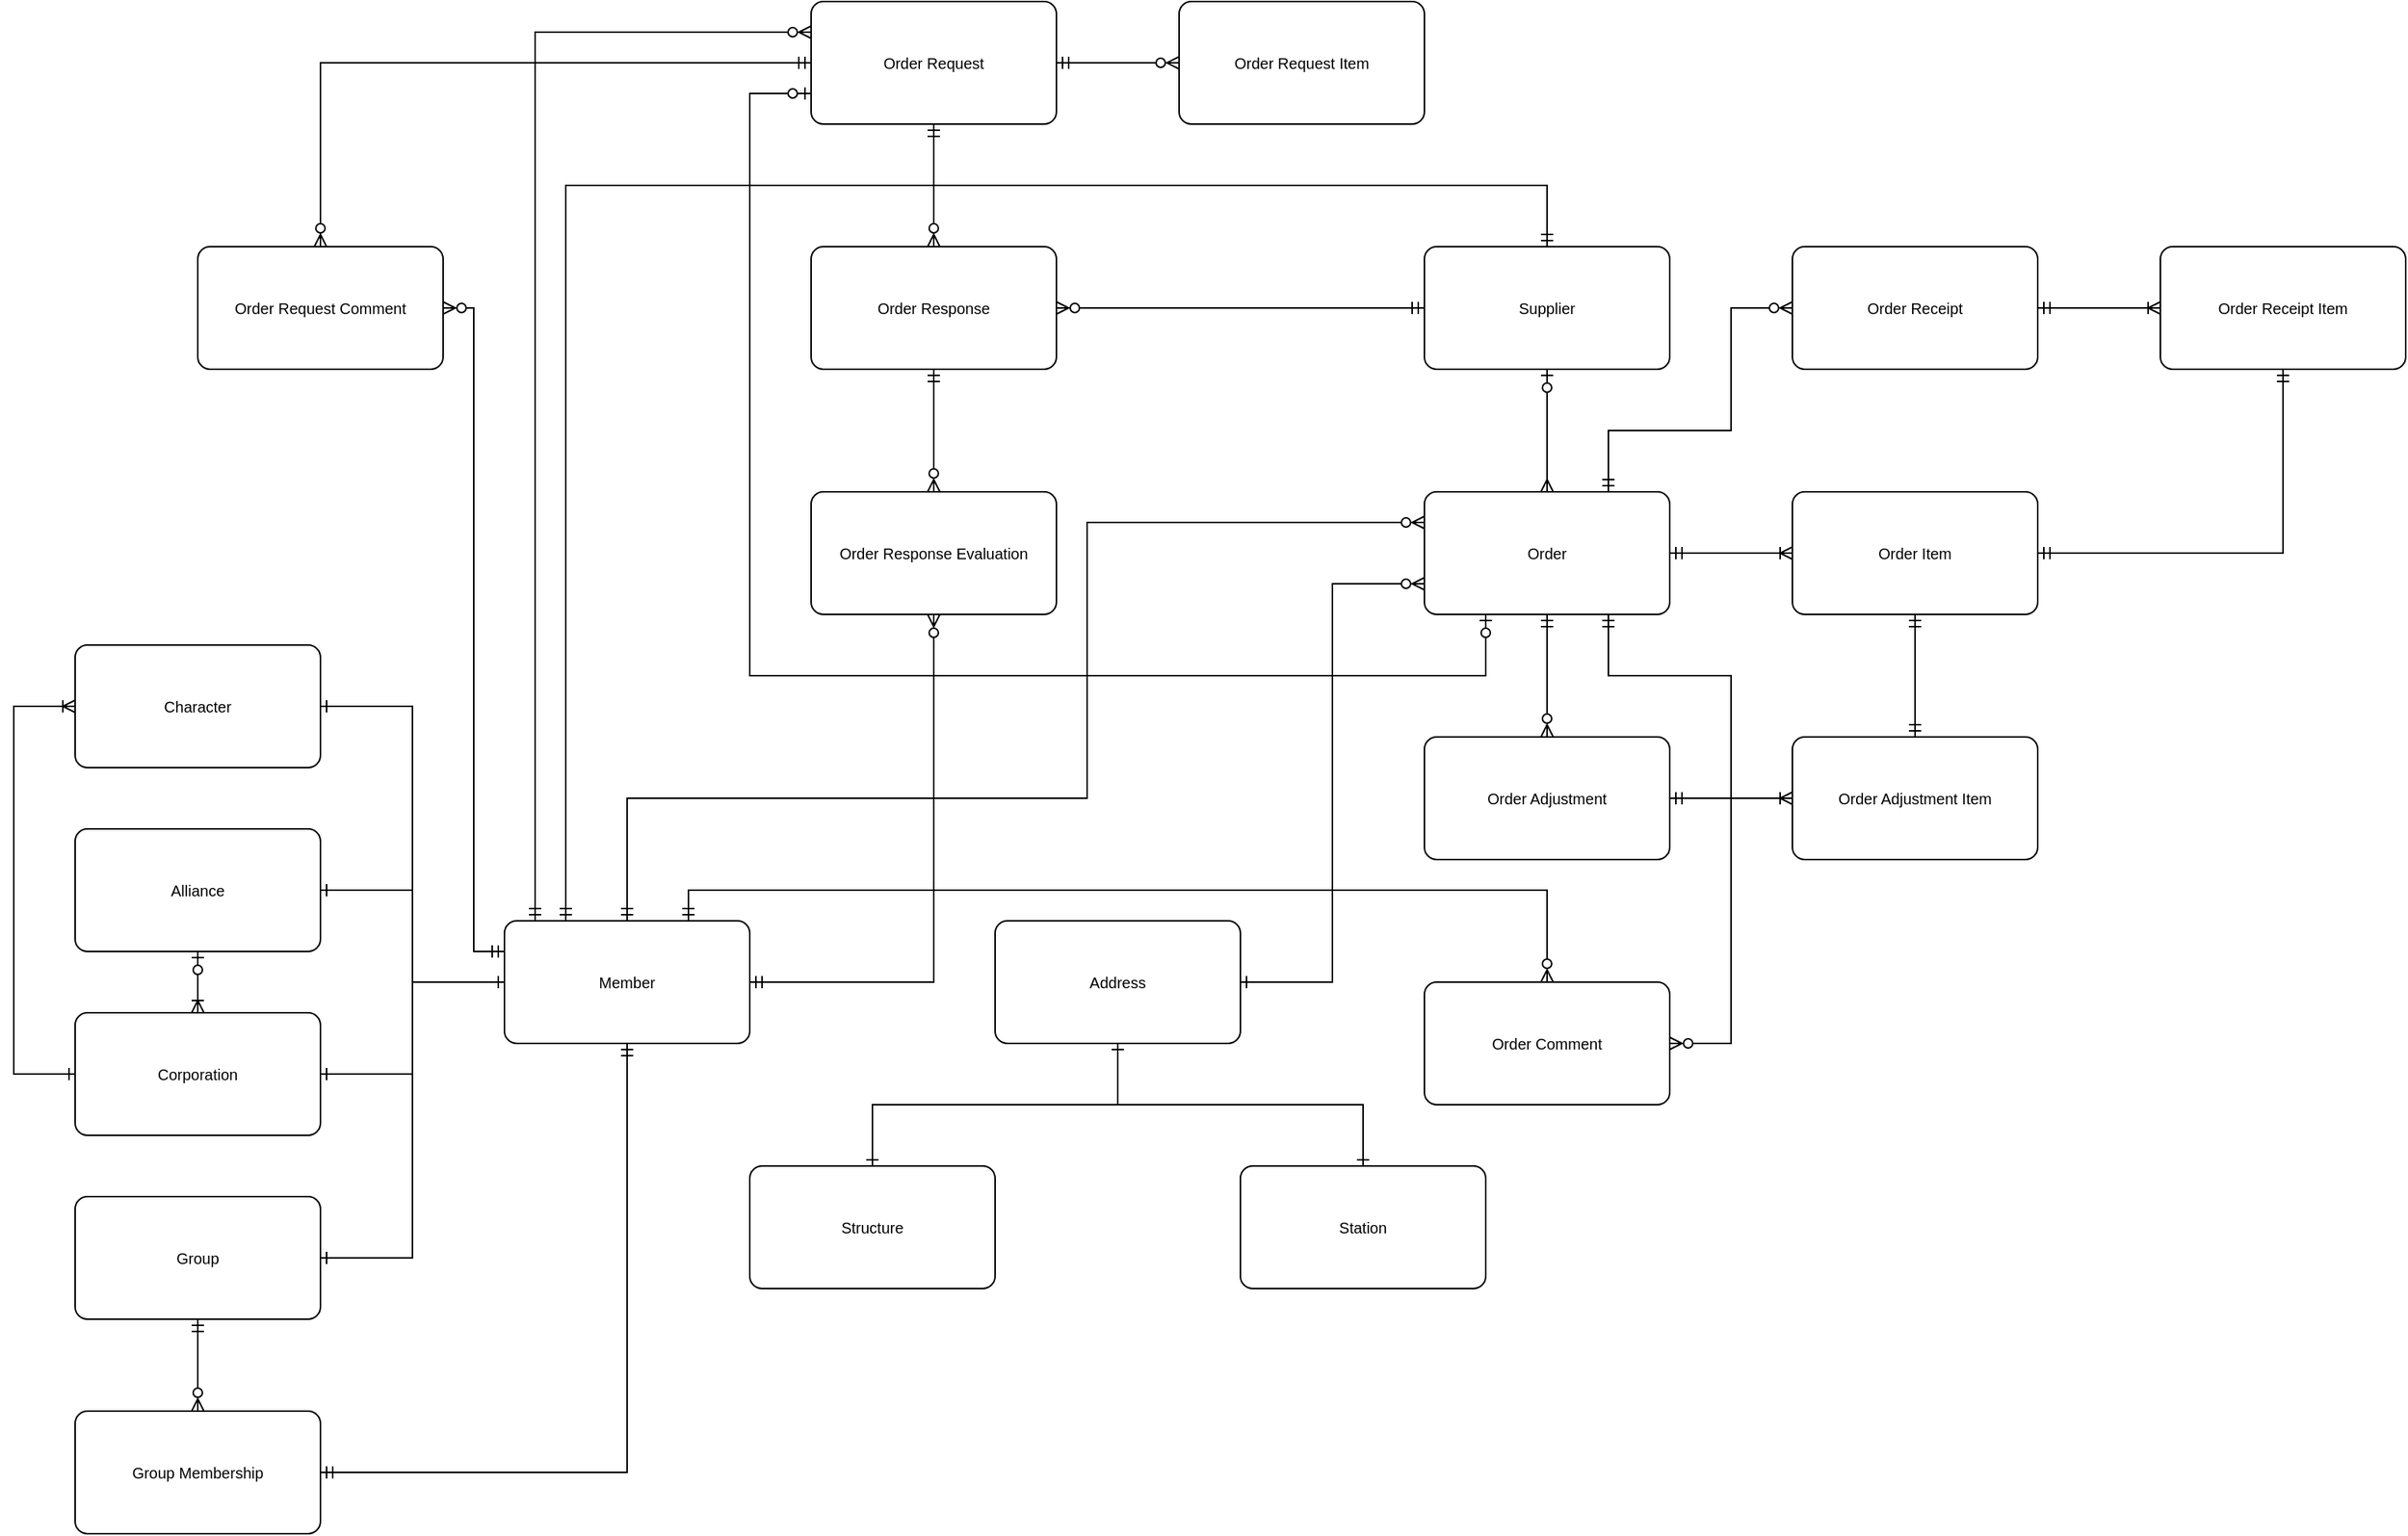 <mxfile version="18.0.7" type="github">
  <diagram id="UPXCaPIzLLvnlWZZlY-7" name="Page-1">
    <mxGraphModel dx="2076" dy="1104" grid="1" gridSize="10" guides="1" tooltips="1" connect="1" arrows="1" fold="1" page="1" pageScale="1" pageWidth="850" pageHeight="1100" math="0" shadow="0">
      <root>
        <mxCell id="0" />
        <mxCell id="1" parent="0" />
        <mxCell id="CTiRFfsjw4jbH4-1-Eue-14" style="edgeStyle=orthogonalEdgeStyle;rounded=0;orthogonalLoop=1;jettySize=auto;html=1;fontSize=10;endArrow=ERzeroToOne;endFill=0;startArrow=ERmany;startFill=0;" edge="1" parent="1" source="CTiRFfsjw4jbH4-1-Eue-1" target="CTiRFfsjw4jbH4-1-Eue-13">
          <mxGeometry relative="1" as="geometry" />
        </mxCell>
        <mxCell id="CTiRFfsjw4jbH4-1-Eue-15" style="edgeStyle=orthogonalEdgeStyle;rounded=0;orthogonalLoop=1;jettySize=auto;html=1;fontSize=10;endArrow=ERoneToMany;endFill=0;startArrow=ERmandOne;startFill=0;" edge="1" parent="1" source="CTiRFfsjw4jbH4-1-Eue-1" target="CTiRFfsjw4jbH4-1-Eue-6">
          <mxGeometry relative="1" as="geometry" />
        </mxCell>
        <mxCell id="CTiRFfsjw4jbH4-1-Eue-16" style="edgeStyle=orthogonalEdgeStyle;rounded=0;orthogonalLoop=1;jettySize=auto;html=1;fontSize=10;endArrow=ERzeroToMany;endFill=0;startArrow=ERmandOne;startFill=0;" edge="1" parent="1" source="CTiRFfsjw4jbH4-1-Eue-1" target="CTiRFfsjw4jbH4-1-Eue-7">
          <mxGeometry relative="1" as="geometry" />
        </mxCell>
        <mxCell id="CTiRFfsjw4jbH4-1-Eue-27" style="edgeStyle=orthogonalEdgeStyle;rounded=0;orthogonalLoop=1;jettySize=auto;html=1;entryX=0;entryY=0.5;entryDx=0;entryDy=0;fontSize=10;endArrow=ERzeroToMany;endFill=0;startArrow=ERmandOne;startFill=0;" edge="1" parent="1" source="CTiRFfsjw4jbH4-1-Eue-1" target="CTiRFfsjw4jbH4-1-Eue-25">
          <mxGeometry relative="1" as="geometry">
            <Array as="points">
              <mxPoint x="400" y="320" />
              <mxPoint x="480" y="320" />
              <mxPoint x="480" y="240" />
            </Array>
          </mxGeometry>
        </mxCell>
        <mxCell id="CTiRFfsjw4jbH4-1-Eue-64" style="edgeStyle=orthogonalEdgeStyle;rounded=0;orthogonalLoop=1;jettySize=auto;html=1;fontSize=10;startArrow=ERmandOne;startFill=0;endArrow=ERzeroToMany;endFill=0;" edge="1" parent="1" source="CTiRFfsjw4jbH4-1-Eue-1" target="CTiRFfsjw4jbH4-1-Eue-63">
          <mxGeometry relative="1" as="geometry">
            <Array as="points">
              <mxPoint x="400" y="480" />
              <mxPoint x="480" y="480" />
              <mxPoint x="480" y="720" />
            </Array>
          </mxGeometry>
        </mxCell>
        <mxCell id="CTiRFfsjw4jbH4-1-Eue-1" value="Order" style="rounded=1;arcSize=10;whiteSpace=wrap;html=1;align=center;fontSize=10;" vertex="1" parent="1">
          <mxGeometry x="280" y="360" width="160" height="80" as="geometry" />
        </mxCell>
        <mxCell id="CTiRFfsjw4jbH4-1-Eue-6" value="Order Item" style="rounded=1;arcSize=10;whiteSpace=wrap;html=1;align=center;fontSize=10;" vertex="1" parent="1">
          <mxGeometry x="520" y="360" width="160" height="80" as="geometry" />
        </mxCell>
        <mxCell id="CTiRFfsjw4jbH4-1-Eue-17" style="edgeStyle=orthogonalEdgeStyle;rounded=0;orthogonalLoop=1;jettySize=auto;html=1;fontSize=10;endArrow=ERoneToMany;endFill=0;startArrow=ERmandOne;startFill=0;" edge="1" parent="1" source="CTiRFfsjw4jbH4-1-Eue-7" target="CTiRFfsjw4jbH4-1-Eue-8">
          <mxGeometry relative="1" as="geometry" />
        </mxCell>
        <mxCell id="CTiRFfsjw4jbH4-1-Eue-7" value="Order Adjustment" style="rounded=1;arcSize=10;whiteSpace=wrap;html=1;align=center;fontSize=10;" vertex="1" parent="1">
          <mxGeometry x="280" y="520" width="160" height="80" as="geometry" />
        </mxCell>
        <mxCell id="CTiRFfsjw4jbH4-1-Eue-18" style="edgeStyle=orthogonalEdgeStyle;rounded=0;orthogonalLoop=1;jettySize=auto;html=1;fontSize=10;endArrow=ERmandOne;endFill=0;startArrow=ERmandOne;startFill=0;" edge="1" parent="1" source="CTiRFfsjw4jbH4-1-Eue-8" target="CTiRFfsjw4jbH4-1-Eue-6">
          <mxGeometry relative="1" as="geometry" />
        </mxCell>
        <mxCell id="CTiRFfsjw4jbH4-1-Eue-8" value="Order Adjustment Item" style="rounded=1;arcSize=10;whiteSpace=wrap;html=1;align=center;fontSize=10;" vertex="1" parent="1">
          <mxGeometry x="520" y="520" width="160" height="80" as="geometry" />
        </mxCell>
        <mxCell id="CTiRFfsjw4jbH4-1-Eue-21" style="edgeStyle=orthogonalEdgeStyle;rounded=0;orthogonalLoop=1;jettySize=auto;html=1;fontSize=10;endArrow=ERzeroToMany;endFill=0;startArrow=ERmandOne;startFill=0;" edge="1" parent="1" source="CTiRFfsjw4jbH4-1-Eue-9" target="CTiRFfsjw4jbH4-1-Eue-11">
          <mxGeometry relative="1" as="geometry" />
        </mxCell>
        <mxCell id="CTiRFfsjw4jbH4-1-Eue-23" style="edgeStyle=orthogonalEdgeStyle;rounded=0;orthogonalLoop=1;jettySize=auto;html=1;entryX=0.25;entryY=1;entryDx=0;entryDy=0;fontSize=10;endArrow=ERzeroToOne;endFill=0;startArrow=ERzeroToOne;startFill=0;" edge="1" parent="1" source="CTiRFfsjw4jbH4-1-Eue-9" target="CTiRFfsjw4jbH4-1-Eue-1">
          <mxGeometry relative="1" as="geometry">
            <Array as="points">
              <mxPoint x="-160" y="100" />
              <mxPoint x="-160" y="480" />
              <mxPoint x="320" y="480" />
            </Array>
          </mxGeometry>
        </mxCell>
        <mxCell id="CTiRFfsjw4jbH4-1-Eue-24" style="edgeStyle=orthogonalEdgeStyle;rounded=0;orthogonalLoop=1;jettySize=auto;html=1;fontSize=10;endArrow=ERzeroToMany;endFill=0;startArrow=ERmandOne;startFill=0;" edge="1" parent="1" source="CTiRFfsjw4jbH4-1-Eue-9" target="CTiRFfsjw4jbH4-1-Eue-10">
          <mxGeometry relative="1" as="geometry" />
        </mxCell>
        <mxCell id="CTiRFfsjw4jbH4-1-Eue-61" style="edgeStyle=orthogonalEdgeStyle;rounded=0;orthogonalLoop=1;jettySize=auto;html=1;fontSize=10;startArrow=ERmandOne;startFill=0;endArrow=ERzeroToMany;endFill=0;" edge="1" parent="1" source="CTiRFfsjw4jbH4-1-Eue-9" target="CTiRFfsjw4jbH4-1-Eue-60">
          <mxGeometry relative="1" as="geometry" />
        </mxCell>
        <mxCell id="CTiRFfsjw4jbH4-1-Eue-9" value="Order Request" style="rounded=1;arcSize=10;whiteSpace=wrap;html=1;align=center;fontSize=10;" vertex="1" parent="1">
          <mxGeometry x="-120" y="40" width="160" height="80" as="geometry" />
        </mxCell>
        <mxCell id="CTiRFfsjw4jbH4-1-Eue-10" value="Order Request Item" style="rounded=1;arcSize=10;whiteSpace=wrap;html=1;align=center;fontSize=10;" vertex="1" parent="1">
          <mxGeometry x="120" y="40" width="160" height="80" as="geometry" />
        </mxCell>
        <mxCell id="CTiRFfsjw4jbH4-1-Eue-20" style="edgeStyle=orthogonalEdgeStyle;rounded=0;orthogonalLoop=1;jettySize=auto;html=1;fontSize=10;endArrow=ERzeroToMany;endFill=0;startArrow=ERmandOne;startFill=0;" edge="1" parent="1" source="CTiRFfsjw4jbH4-1-Eue-11" target="CTiRFfsjw4jbH4-1-Eue-12">
          <mxGeometry relative="1" as="geometry" />
        </mxCell>
        <mxCell id="CTiRFfsjw4jbH4-1-Eue-11" value="Order Response" style="rounded=1;arcSize=10;whiteSpace=wrap;html=1;align=center;fontSize=10;" vertex="1" parent="1">
          <mxGeometry x="-120" y="200" width="160" height="80" as="geometry" />
        </mxCell>
        <mxCell id="CTiRFfsjw4jbH4-1-Eue-12" value="Order Response Evaluation" style="rounded=1;arcSize=10;whiteSpace=wrap;html=1;align=center;fontSize=10;" vertex="1" parent="1">
          <mxGeometry x="-120" y="360" width="160" height="80" as="geometry" />
        </mxCell>
        <mxCell id="CTiRFfsjw4jbH4-1-Eue-22" style="edgeStyle=orthogonalEdgeStyle;rounded=0;orthogonalLoop=1;jettySize=auto;html=1;fontSize=10;endArrow=ERzeroToMany;endFill=0;startArrow=ERmandOne;startFill=0;" edge="1" parent="1" source="CTiRFfsjw4jbH4-1-Eue-13" target="CTiRFfsjw4jbH4-1-Eue-11">
          <mxGeometry relative="1" as="geometry" />
        </mxCell>
        <mxCell id="CTiRFfsjw4jbH4-1-Eue-43" style="edgeStyle=orthogonalEdgeStyle;rounded=0;orthogonalLoop=1;jettySize=auto;html=1;fontSize=10;startArrow=ERmandOne;startFill=0;endArrow=ERmandOne;endFill=0;" edge="1" parent="1" source="CTiRFfsjw4jbH4-1-Eue-13" target="CTiRFfsjw4jbH4-1-Eue-34">
          <mxGeometry relative="1" as="geometry">
            <Array as="points">
              <mxPoint x="360" y="160" />
              <mxPoint x="-280" y="160" />
            </Array>
          </mxGeometry>
        </mxCell>
        <mxCell id="CTiRFfsjw4jbH4-1-Eue-13" value="Supplier" style="rounded=1;arcSize=10;whiteSpace=wrap;html=1;align=center;fontSize=10;" vertex="1" parent="1">
          <mxGeometry x="280" y="200" width="160" height="80" as="geometry" />
        </mxCell>
        <mxCell id="CTiRFfsjw4jbH4-1-Eue-36" style="edgeStyle=orthogonalEdgeStyle;rounded=0;orthogonalLoop=1;jettySize=auto;html=1;fontSize=10;startArrow=ERmandOne;startFill=0;endArrow=ERoneToMany;endFill=0;" edge="1" parent="1" source="CTiRFfsjw4jbH4-1-Eue-25" target="CTiRFfsjw4jbH4-1-Eue-35">
          <mxGeometry relative="1" as="geometry" />
        </mxCell>
        <mxCell id="CTiRFfsjw4jbH4-1-Eue-25" value="Order Receipt" style="rounded=1;arcSize=10;whiteSpace=wrap;html=1;align=center;fontSize=10;" vertex="1" parent="1">
          <mxGeometry x="520" y="200" width="160" height="80" as="geometry" />
        </mxCell>
        <mxCell id="CTiRFfsjw4jbH4-1-Eue-31" style="edgeStyle=orthogonalEdgeStyle;rounded=0;orthogonalLoop=1;jettySize=auto;html=1;entryX=0;entryY=0.75;entryDx=0;entryDy=0;fontSize=10;endArrow=ERzeroToMany;endFill=0;startArrow=ERone;startFill=0;" edge="1" parent="1" source="CTiRFfsjw4jbH4-1-Eue-30" target="CTiRFfsjw4jbH4-1-Eue-1">
          <mxGeometry relative="1" as="geometry" />
        </mxCell>
        <mxCell id="CTiRFfsjw4jbH4-1-Eue-30" value="Address" style="rounded=1;arcSize=10;whiteSpace=wrap;html=1;align=center;fontSize=10;" vertex="1" parent="1">
          <mxGeometry y="640" width="160" height="80" as="geometry" />
        </mxCell>
        <mxCell id="CTiRFfsjw4jbH4-1-Eue-41" style="edgeStyle=orthogonalEdgeStyle;rounded=0;orthogonalLoop=1;jettySize=auto;html=1;fontSize=10;startArrow=ERone;startFill=0;endArrow=ERone;endFill=0;" edge="1" parent="1" source="CTiRFfsjw4jbH4-1-Eue-32">
          <mxGeometry relative="1" as="geometry">
            <mxPoint x="80" y="720" as="targetPoint" />
            <Array as="points">
              <mxPoint x="-80" y="760" />
              <mxPoint x="80" y="760" />
              <mxPoint x="80" y="720" />
            </Array>
          </mxGeometry>
        </mxCell>
        <mxCell id="CTiRFfsjw4jbH4-1-Eue-32" value="Structure" style="rounded=1;arcSize=10;whiteSpace=wrap;html=1;align=center;fontSize=10;" vertex="1" parent="1">
          <mxGeometry x="-160" y="800" width="160" height="80" as="geometry" />
        </mxCell>
        <mxCell id="CTiRFfsjw4jbH4-1-Eue-42" style="edgeStyle=orthogonalEdgeStyle;rounded=0;orthogonalLoop=1;jettySize=auto;html=1;entryX=0.5;entryY=1;entryDx=0;entryDy=0;fontSize=10;startArrow=ERone;startFill=0;endArrow=ERone;endFill=0;" edge="1" parent="1" source="CTiRFfsjw4jbH4-1-Eue-33" target="CTiRFfsjw4jbH4-1-Eue-30">
          <mxGeometry relative="1" as="geometry" />
        </mxCell>
        <mxCell id="CTiRFfsjw4jbH4-1-Eue-33" value="Station" style="rounded=1;arcSize=10;whiteSpace=wrap;html=1;align=center;fontSize=10;" vertex="1" parent="1">
          <mxGeometry x="160" y="800" width="160" height="80" as="geometry" />
        </mxCell>
        <mxCell id="CTiRFfsjw4jbH4-1-Eue-38" style="edgeStyle=orthogonalEdgeStyle;rounded=0;orthogonalLoop=1;jettySize=auto;html=1;fontSize=10;startArrow=ERmandOne;startFill=0;endArrow=ERzeroToMany;endFill=0;" edge="1" parent="1" source="CTiRFfsjw4jbH4-1-Eue-34" target="CTiRFfsjw4jbH4-1-Eue-12">
          <mxGeometry relative="1" as="geometry" />
        </mxCell>
        <mxCell id="CTiRFfsjw4jbH4-1-Eue-39" style="edgeStyle=orthogonalEdgeStyle;rounded=0;orthogonalLoop=1;jettySize=auto;html=1;entryX=0;entryY=0.25;entryDx=0;entryDy=0;fontSize=10;startArrow=ERmandOne;startFill=0;endArrow=ERzeroToMany;endFill=0;" edge="1" parent="1" source="CTiRFfsjw4jbH4-1-Eue-34" target="CTiRFfsjw4jbH4-1-Eue-1">
          <mxGeometry relative="1" as="geometry">
            <Array as="points">
              <mxPoint x="-240" y="560" />
              <mxPoint x="60" y="560" />
              <mxPoint x="60" y="380" />
            </Array>
          </mxGeometry>
        </mxCell>
        <mxCell id="CTiRFfsjw4jbH4-1-Eue-45" style="edgeStyle=orthogonalEdgeStyle;rounded=0;orthogonalLoop=1;jettySize=auto;html=1;entryX=0;entryY=0.25;entryDx=0;entryDy=0;fontSize=10;startArrow=ERmandOne;startFill=0;endArrow=ERzeroToMany;endFill=0;" edge="1" parent="1" source="CTiRFfsjw4jbH4-1-Eue-34" target="CTiRFfsjw4jbH4-1-Eue-9">
          <mxGeometry relative="1" as="geometry">
            <Array as="points">
              <mxPoint x="-300" y="60" />
            </Array>
          </mxGeometry>
        </mxCell>
        <mxCell id="CTiRFfsjw4jbH4-1-Eue-62" style="edgeStyle=orthogonalEdgeStyle;rounded=0;orthogonalLoop=1;jettySize=auto;html=1;fontSize=10;startArrow=ERmandOne;startFill=0;endArrow=ERzeroToMany;endFill=0;" edge="1" parent="1" source="CTiRFfsjw4jbH4-1-Eue-34" target="CTiRFfsjw4jbH4-1-Eue-60">
          <mxGeometry relative="1" as="geometry">
            <Array as="points">
              <mxPoint x="-340" y="660" />
              <mxPoint x="-340" y="240" />
            </Array>
          </mxGeometry>
        </mxCell>
        <mxCell id="CTiRFfsjw4jbH4-1-Eue-34" value="Member" style="rounded=1;arcSize=10;whiteSpace=wrap;html=1;align=center;fontSize=10;" vertex="1" parent="1">
          <mxGeometry x="-320" y="640" width="160" height="80" as="geometry" />
        </mxCell>
        <mxCell id="CTiRFfsjw4jbH4-1-Eue-37" style="edgeStyle=orthogonalEdgeStyle;rounded=0;orthogonalLoop=1;jettySize=auto;html=1;fontSize=10;startArrow=ERmandOne;startFill=0;endArrow=ERmandOne;endFill=0;" edge="1" parent="1" source="CTiRFfsjw4jbH4-1-Eue-35" target="CTiRFfsjw4jbH4-1-Eue-6">
          <mxGeometry relative="1" as="geometry">
            <Array as="points">
              <mxPoint x="840" y="400" />
            </Array>
          </mxGeometry>
        </mxCell>
        <mxCell id="CTiRFfsjw4jbH4-1-Eue-35" value="Order Receipt Item" style="rounded=1;arcSize=10;whiteSpace=wrap;html=1;align=center;fontSize=10;" vertex="1" parent="1">
          <mxGeometry x="760" y="200" width="160" height="80" as="geometry" />
        </mxCell>
        <mxCell id="CTiRFfsjw4jbH4-1-Eue-50" style="edgeStyle=orthogonalEdgeStyle;rounded=0;orthogonalLoop=1;jettySize=auto;html=1;entryX=0;entryY=0.5;entryDx=0;entryDy=0;fontSize=10;startArrow=ERone;startFill=0;endArrow=ERone;endFill=0;" edge="1" parent="1" source="CTiRFfsjw4jbH4-1-Eue-46" target="CTiRFfsjw4jbH4-1-Eue-34">
          <mxGeometry relative="1" as="geometry" />
        </mxCell>
        <mxCell id="CTiRFfsjw4jbH4-1-Eue-57" style="edgeStyle=orthogonalEdgeStyle;rounded=0;orthogonalLoop=1;jettySize=auto;html=1;entryX=0;entryY=0.5;entryDx=0;entryDy=0;fontSize=10;startArrow=ERoneToMany;startFill=0;endArrow=ERone;endFill=0;" edge="1" parent="1" source="CTiRFfsjw4jbH4-1-Eue-46" target="CTiRFfsjw4jbH4-1-Eue-48">
          <mxGeometry relative="1" as="geometry">
            <Array as="points">
              <mxPoint x="-640" y="500" />
              <mxPoint x="-640" y="740" />
            </Array>
          </mxGeometry>
        </mxCell>
        <mxCell id="CTiRFfsjw4jbH4-1-Eue-46" value="Character" style="rounded=1;arcSize=10;whiteSpace=wrap;html=1;align=center;fontSize=10;" vertex="1" parent="1">
          <mxGeometry x="-600" y="460" width="160" height="80" as="geometry" />
        </mxCell>
        <mxCell id="CTiRFfsjw4jbH4-1-Eue-51" style="edgeStyle=orthogonalEdgeStyle;rounded=0;orthogonalLoop=1;jettySize=auto;html=1;fontSize=10;startArrow=ERone;startFill=0;endArrow=ERone;endFill=0;" edge="1" parent="1" source="CTiRFfsjw4jbH4-1-Eue-47" target="CTiRFfsjw4jbH4-1-Eue-34">
          <mxGeometry relative="1" as="geometry" />
        </mxCell>
        <mxCell id="CTiRFfsjw4jbH4-1-Eue-47" value="Alliance" style="rounded=1;arcSize=10;whiteSpace=wrap;html=1;align=center;fontSize=10;" vertex="1" parent="1">
          <mxGeometry x="-600" y="580" width="160" height="80" as="geometry" />
        </mxCell>
        <mxCell id="CTiRFfsjw4jbH4-1-Eue-52" style="edgeStyle=orthogonalEdgeStyle;rounded=0;orthogonalLoop=1;jettySize=auto;html=1;fontSize=10;startArrow=ERone;startFill=0;endArrow=ERone;endFill=0;" edge="1" parent="1" source="CTiRFfsjw4jbH4-1-Eue-48" target="CTiRFfsjw4jbH4-1-Eue-34">
          <mxGeometry relative="1" as="geometry" />
        </mxCell>
        <mxCell id="CTiRFfsjw4jbH4-1-Eue-58" style="edgeStyle=orthogonalEdgeStyle;rounded=0;orthogonalLoop=1;jettySize=auto;html=1;fontSize=10;startArrow=ERoneToMany;startFill=0;endArrow=ERzeroToOne;endFill=0;" edge="1" parent="1" source="CTiRFfsjw4jbH4-1-Eue-48" target="CTiRFfsjw4jbH4-1-Eue-47">
          <mxGeometry relative="1" as="geometry" />
        </mxCell>
        <mxCell id="CTiRFfsjw4jbH4-1-Eue-48" value="Corporation" style="rounded=1;arcSize=10;whiteSpace=wrap;html=1;align=center;fontSize=10;" vertex="1" parent="1">
          <mxGeometry x="-600" y="700" width="160" height="80" as="geometry" />
        </mxCell>
        <mxCell id="CTiRFfsjw4jbH4-1-Eue-53" style="edgeStyle=orthogonalEdgeStyle;rounded=0;orthogonalLoop=1;jettySize=auto;html=1;entryX=0;entryY=0.5;entryDx=0;entryDy=0;fontSize=10;startArrow=ERone;startFill=0;endArrow=ERone;endFill=0;" edge="1" parent="1" source="CTiRFfsjw4jbH4-1-Eue-49" target="CTiRFfsjw4jbH4-1-Eue-34">
          <mxGeometry relative="1" as="geometry" />
        </mxCell>
        <mxCell id="CTiRFfsjw4jbH4-1-Eue-55" style="edgeStyle=orthogonalEdgeStyle;rounded=0;orthogonalLoop=1;jettySize=auto;html=1;fontSize=10;startArrow=ERmandOne;startFill=0;endArrow=ERzeroToMany;endFill=0;" edge="1" parent="1" source="CTiRFfsjw4jbH4-1-Eue-49" target="CTiRFfsjw4jbH4-1-Eue-54">
          <mxGeometry relative="1" as="geometry" />
        </mxCell>
        <mxCell id="CTiRFfsjw4jbH4-1-Eue-49" value="Group" style="rounded=1;arcSize=10;whiteSpace=wrap;html=1;align=center;fontSize=10;" vertex="1" parent="1">
          <mxGeometry x="-600" y="820" width="160" height="80" as="geometry" />
        </mxCell>
        <mxCell id="CTiRFfsjw4jbH4-1-Eue-56" style="edgeStyle=orthogonalEdgeStyle;rounded=0;orthogonalLoop=1;jettySize=auto;html=1;fontSize=10;startArrow=ERmandOne;startFill=0;endArrow=ERmandOne;endFill=0;" edge="1" parent="1" source="CTiRFfsjw4jbH4-1-Eue-54" target="CTiRFfsjw4jbH4-1-Eue-34">
          <mxGeometry relative="1" as="geometry" />
        </mxCell>
        <mxCell id="CTiRFfsjw4jbH4-1-Eue-54" value="Group Membership" style="rounded=1;arcSize=10;whiteSpace=wrap;html=1;align=center;fontSize=10;" vertex="1" parent="1">
          <mxGeometry x="-600" y="960" width="160" height="80" as="geometry" />
        </mxCell>
        <mxCell id="CTiRFfsjw4jbH4-1-Eue-60" value="Order Request Comment" style="rounded=1;arcSize=10;whiteSpace=wrap;html=1;align=center;fontSize=10;" vertex="1" parent="1">
          <mxGeometry x="-520" y="200" width="160" height="80" as="geometry" />
        </mxCell>
        <mxCell id="CTiRFfsjw4jbH4-1-Eue-65" style="edgeStyle=orthogonalEdgeStyle;rounded=0;orthogonalLoop=1;jettySize=auto;html=1;fontSize=10;startArrow=ERzeroToMany;startFill=0;endArrow=ERmandOne;endFill=0;" edge="1" parent="1" source="CTiRFfsjw4jbH4-1-Eue-63" target="CTiRFfsjw4jbH4-1-Eue-34">
          <mxGeometry relative="1" as="geometry">
            <Array as="points">
              <mxPoint x="360" y="620" />
              <mxPoint x="-200" y="620" />
            </Array>
          </mxGeometry>
        </mxCell>
        <mxCell id="CTiRFfsjw4jbH4-1-Eue-63" value="Order Comment" style="rounded=1;arcSize=10;whiteSpace=wrap;html=1;align=center;fontSize=10;" vertex="1" parent="1">
          <mxGeometry x="280" y="680" width="160" height="80" as="geometry" />
        </mxCell>
      </root>
    </mxGraphModel>
  </diagram>
</mxfile>
